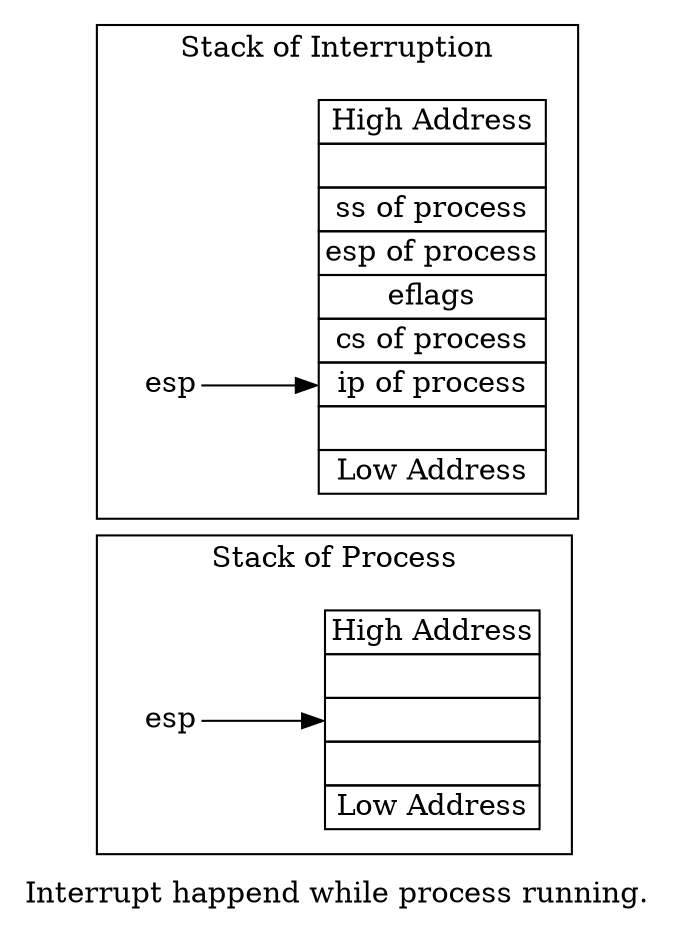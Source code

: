 digraph
{
	node [shape="none"]
	label="Interrupt happend while process running."
	
	rankdir=LR	
	subgraph cluster_proc
	{
		label="Stack of Process"
		l_idx [label=<
			<table border="0">
				<tr><td port="1">esp</td></tr>
			</table>
		>];

		l_mem [label=<
			<table border="0" cellborder="1" cellspacing="0">
				<tr><td>High Address</td></tr>
				<tr><td> </td></tr>
				<tr><td port="1"> </td></tr>
				<tr><td> </td></tr>
				<tr><td>Low Address</td></tr>
			</table>
		>];
		
		l_idx:1 -> l_mem:1;
	}

	subgraph cluster_int
	{
		label="Stack of Interruption"
		rankdir=LR	
		h_idx [label=<
			<table border="0">
				<tr><td port="1">esp</td></tr>
			</table>
		>];

		h_mem [label=<
			<table border="0" cellborder="1" cellspacing="0">
				<tr><td>High Address</td></tr>
				<tr><td> </td></tr>
				<tr><td>ss of process</td></tr>
				<tr><td>esp of process</td></tr>
				<tr><td>eflags</td></tr>
				<tr><td>cs of process</td></tr>
				<tr><td port="1">ip of process</td></tr>
				<tr><td> </td></tr>
				<tr><td>Low Address</td></tr>
			</table>
		>];
		
		h_idx:1 -> h_mem:1;
	}
}
